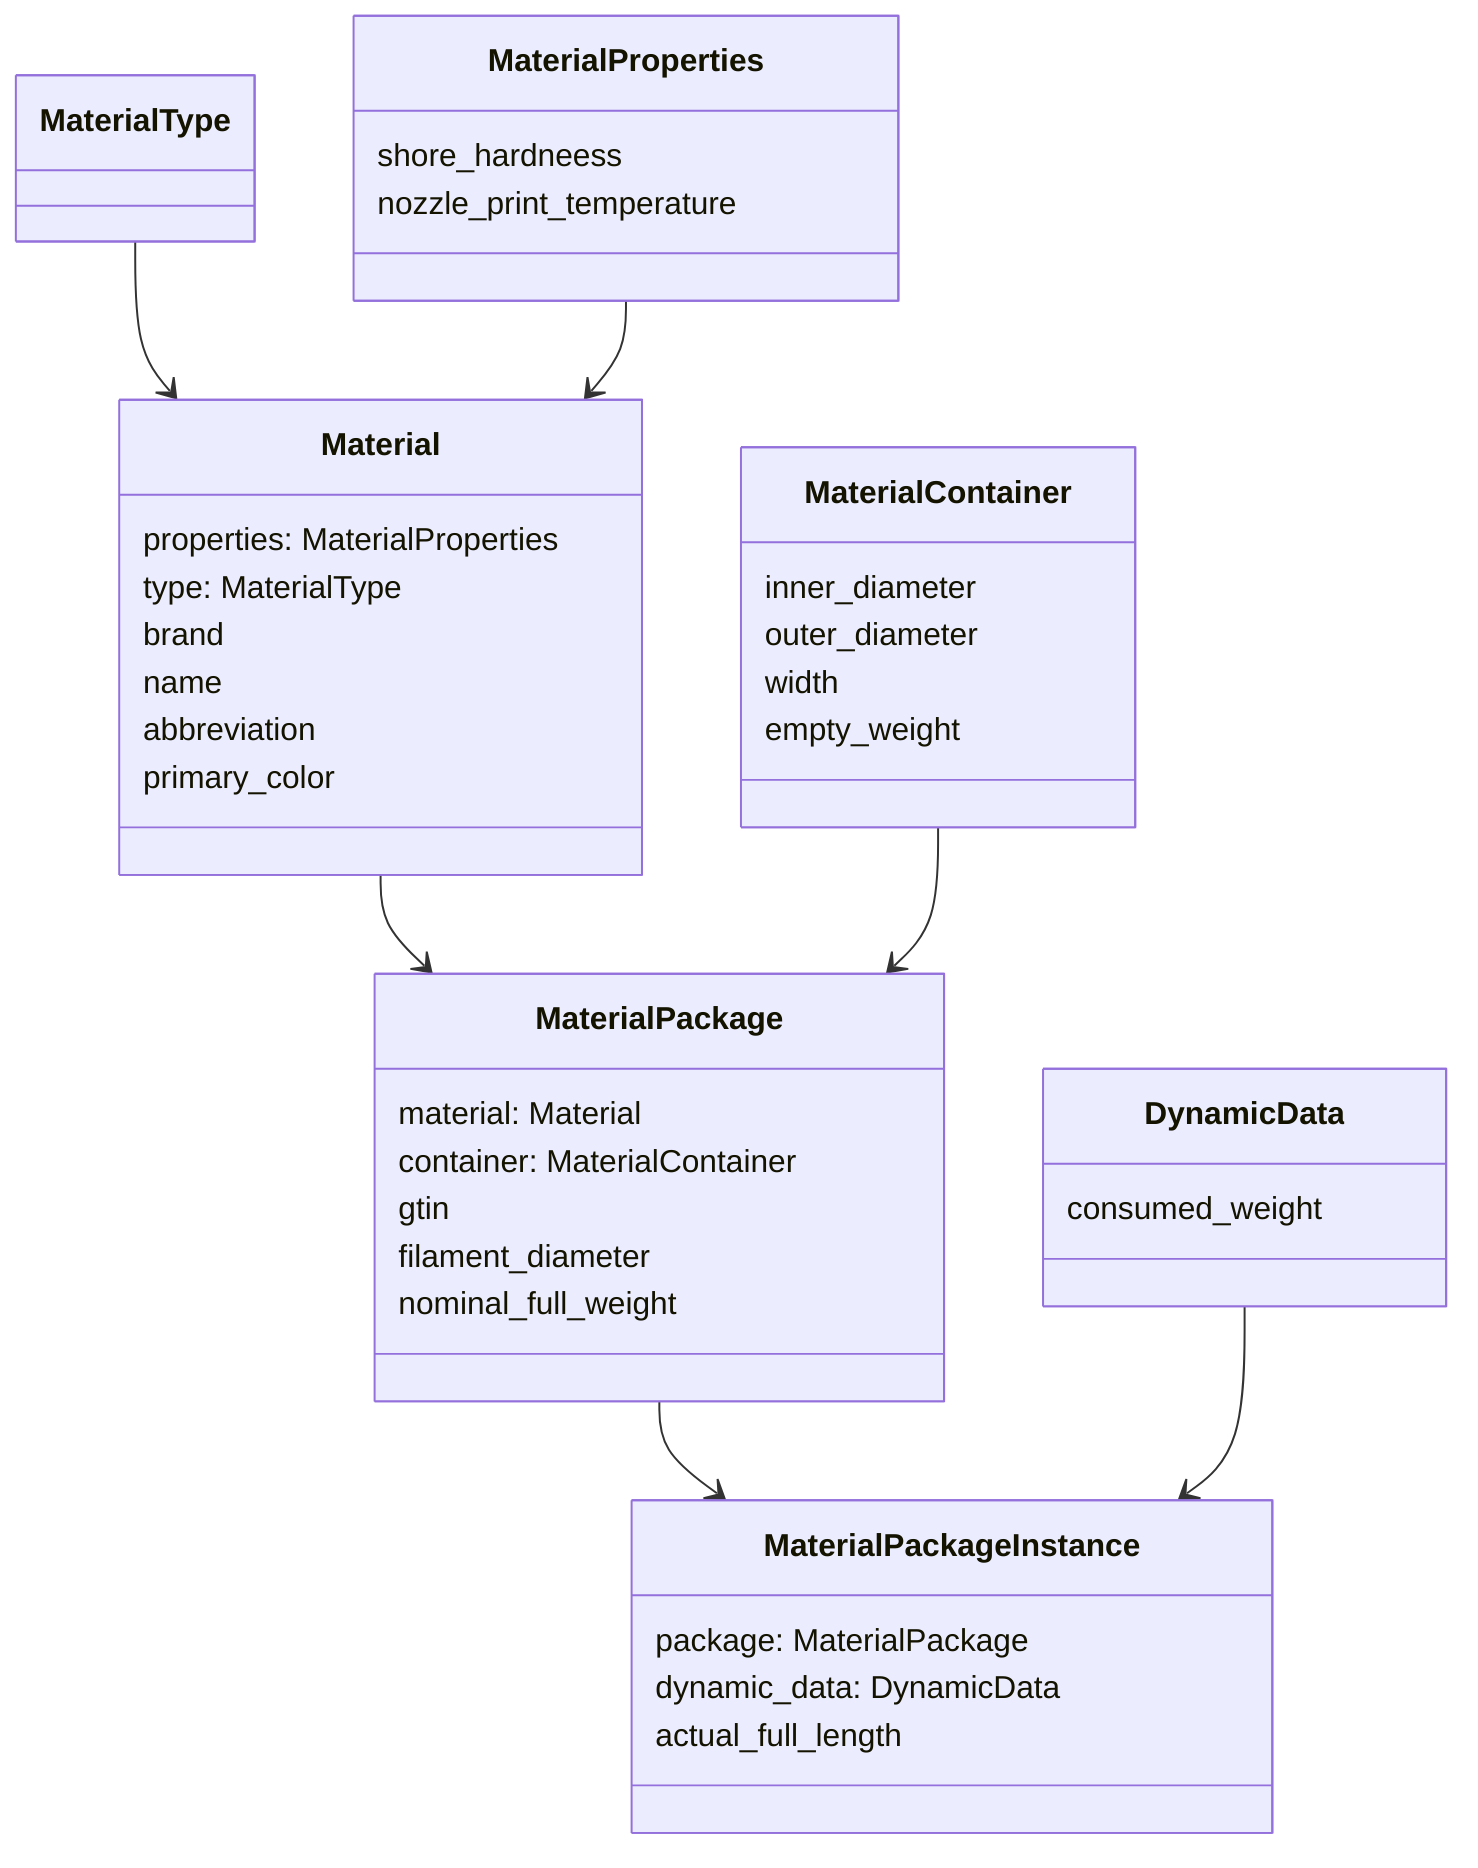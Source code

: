 classDiagram
	class MaterialProperties {
		shore_hardneess
		nozzle_print_temperature
	}
	class MaterialType {

	}
	class Material {
		properties: MaterialProperties
		type: MaterialType
		brand
		name
		abbreviation
		primary_color
	}
	MaterialType --> Material
	MaterialProperties --> Material

	class MaterialContainer {
		inner_diameter
		outer_diameter
		width
		empty_weight
	}

	class MaterialPackage {
		material: Material
		container: MaterialContainer
		gtin
		filament_diameter
		nominal_full_weight
	}
	Material --> MaterialPackage
	MaterialContainer --> MaterialPackage

	class DynamicData {
		consumed_weight
	}
	class MaterialPackageInstance {
		package: MaterialPackage
		dynamic_data: DynamicData
		actual_full_length
	}
	MaterialPackage --> MaterialPackageInstance
	DynamicData --> MaterialPackageInstance